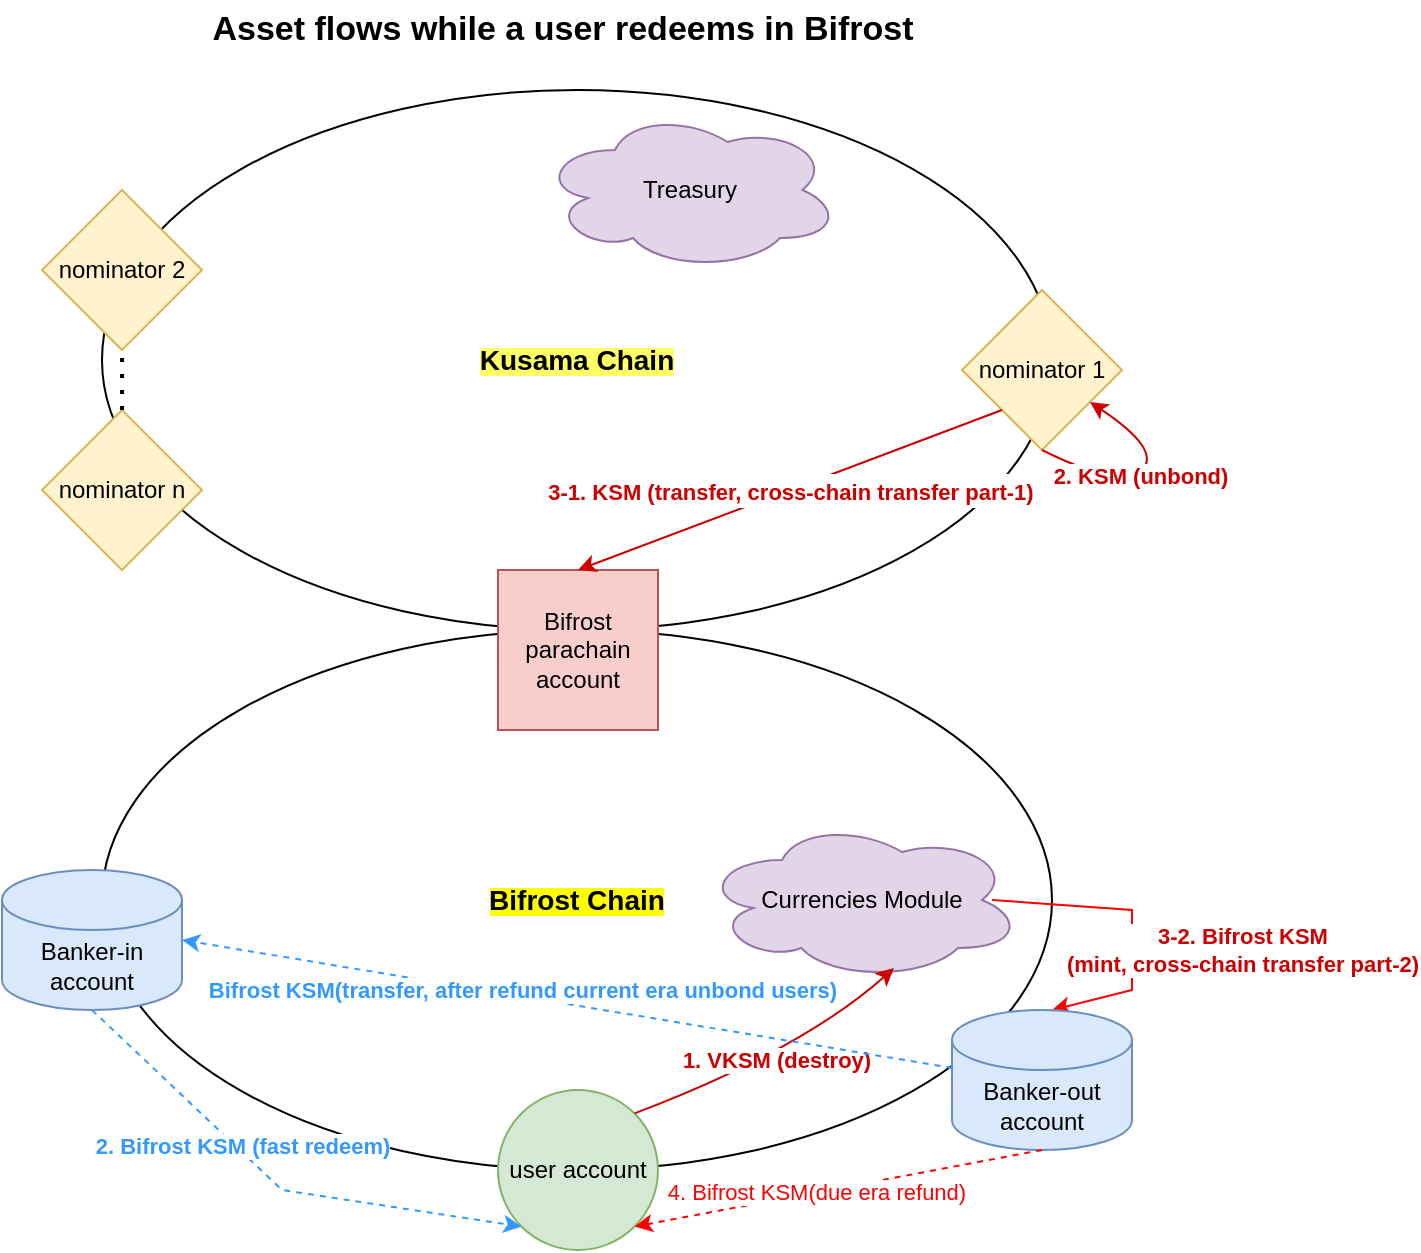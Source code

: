 <mxfile version="16.4.5" type="github">
  <diagram id="C5RBs43oDa-KdzZeNtuy" name="Page-1">
    <mxGraphModel dx="1426" dy="769" grid="1" gridSize="10" guides="1" tooltips="1" connect="1" arrows="1" fold="1" page="1" pageScale="1" pageWidth="827" pageHeight="1169" math="0" shadow="0">
      <root>
        <mxCell id="WIyWlLk6GJQsqaUBKTNV-0" />
        <mxCell id="WIyWlLk6GJQsqaUBKTNV-1" parent="WIyWlLk6GJQsqaUBKTNV-0" />
        <mxCell id="q8d5V3itDqxCBHE6NXQo-4" value="&lt;b style=&quot;background-color: rgb(255 , 255 , 102)&quot;&gt;&lt;font style=&quot;font-size: 14px&quot;&gt;Kusama Chain&lt;/font&gt;&lt;/b&gt;" style="ellipse;whiteSpace=wrap;html=1;" parent="WIyWlLk6GJQsqaUBKTNV-1" vertex="1">
          <mxGeometry x="120" y="180" width="475" height="270" as="geometry" />
        </mxCell>
        <mxCell id="q8d5V3itDqxCBHE6NXQo-5" value="&lt;span style=&quot;background-color: rgb(255 , 255 , 0)&quot;&gt;&lt;b&gt;&lt;font style=&quot;font-size: 14px&quot;&gt;Bifrost Chain&lt;/font&gt;&lt;/b&gt;&lt;/span&gt;" style="ellipse;whiteSpace=wrap;html=1;" parent="WIyWlLk6GJQsqaUBKTNV-1" vertex="1">
          <mxGeometry x="120" y="450" width="475" height="270" as="geometry" />
        </mxCell>
        <mxCell id="q8d5V3itDqxCBHE6NXQo-6" value="Bifrost parachain account" style="whiteSpace=wrap;html=1;aspect=fixed;fillColor=#f8cecc;strokeColor=#b85450;" parent="WIyWlLk6GJQsqaUBKTNV-1" vertex="1">
          <mxGeometry x="318" y="420" width="80" height="80" as="geometry" />
        </mxCell>
        <mxCell id="q8d5V3itDqxCBHE6NXQo-7" value="nominator 1" style="rhombus;whiteSpace=wrap;html=1;fillColor=#fff2cc;strokeColor=#d6b656;" parent="WIyWlLk6GJQsqaUBKTNV-1" vertex="1">
          <mxGeometry x="550" y="280" width="80" height="80" as="geometry" />
        </mxCell>
        <mxCell id="q8d5V3itDqxCBHE6NXQo-8" value="nominator 2" style="rhombus;whiteSpace=wrap;html=1;fillColor=#fff2cc;strokeColor=#d6b656;" parent="WIyWlLk6GJQsqaUBKTNV-1" vertex="1">
          <mxGeometry x="90" y="230" width="80" height="80" as="geometry" />
        </mxCell>
        <mxCell id="q8d5V3itDqxCBHE6NXQo-9" value="user account" style="ellipse;whiteSpace=wrap;html=1;aspect=fixed;fillColor=#d5e8d4;strokeColor=#82b366;" parent="WIyWlLk6GJQsqaUBKTNV-1" vertex="1">
          <mxGeometry x="318" y="680" width="80" height="80" as="geometry" />
        </mxCell>
        <mxCell id="q8d5V3itDqxCBHE6NXQo-10" value="Banker-in account" style="shape=cylinder3;whiteSpace=wrap;html=1;boundedLbl=1;backgroundOutline=1;size=15;fillColor=#dae8fc;strokeColor=#6c8ebf;" parent="WIyWlLk6GJQsqaUBKTNV-1" vertex="1">
          <mxGeometry x="70" y="570" width="90" height="70" as="geometry" />
        </mxCell>
        <mxCell id="q8d5V3itDqxCBHE6NXQo-11" value="Currencies Module" style="ellipse;shape=cloud;whiteSpace=wrap;html=1;fillColor=#e1d5e7;strokeColor=#9673a6;" parent="WIyWlLk6GJQsqaUBKTNV-1" vertex="1">
          <mxGeometry x="420" y="545" width="160" height="80" as="geometry" />
        </mxCell>
        <mxCell id="q8d5V3itDqxCBHE6NXQo-12" value="Treasury" style="ellipse;shape=cloud;whiteSpace=wrap;html=1;fillColor=#e1d5e7;strokeColor=#9673a6;" parent="WIyWlLk6GJQsqaUBKTNV-1" vertex="1">
          <mxGeometry x="339" y="190" width="150" height="80" as="geometry" />
        </mxCell>
        <mxCell id="q8d5V3itDqxCBHE6NXQo-24" value="&lt;b&gt;1. VKSM (destroy)&lt;/b&gt;" style="curved=1;endArrow=classic;html=1;rounded=0;fontSize=11;fontColor=#CC0000;strokeColor=#CC0000;entryX=0.6;entryY=0.925;entryDx=0;entryDy=0;entryPerimeter=0;exitX=1;exitY=0;exitDx=0;exitDy=0;" parent="WIyWlLk6GJQsqaUBKTNV-1" source="q8d5V3itDqxCBHE6NXQo-9" target="q8d5V3itDqxCBHE6NXQo-11" edge="1">
          <mxGeometry width="50" height="50" relative="1" as="geometry">
            <mxPoint x="190" y="770" as="sourcePoint" />
            <mxPoint x="240" y="720" as="targetPoint" />
            <Array as="points">
              <mxPoint x="470" y="660" />
            </Array>
          </mxGeometry>
        </mxCell>
        <mxCell id="q8d5V3itDqxCBHE6NXQo-32" value="&lt;font color=&quot;#cc0000&quot; size=&quot;1&quot;&gt;&lt;b style=&quot;font-size: 11px&quot;&gt;3-1. KSM (transfer, cross-chain transfer part-1)&lt;/b&gt;&lt;/font&gt;" style="endArrow=classic;html=1;rounded=0;fontSize=14;fontColor=#FFFF66;strokeColor=#CC0000;exitX=0;exitY=1;exitDx=0;exitDy=0;entryX=0.5;entryY=0;entryDx=0;entryDy=0;" parent="WIyWlLk6GJQsqaUBKTNV-1" source="q8d5V3itDqxCBHE6NXQo-7" target="q8d5V3itDqxCBHE6NXQo-6" edge="1">
          <mxGeometry width="50" height="50" relative="1" as="geometry">
            <mxPoint x="360" y="420" as="sourcePoint" />
            <mxPoint x="620" y="450" as="targetPoint" />
          </mxGeometry>
        </mxCell>
        <mxCell id="q8d5V3itDqxCBHE6NXQo-34" value="" style="curved=1;endArrow=classic;html=1;rounded=0;fontSize=11;fontColor=#CC0000;strokeColor=#CC0000;exitX=0.5;exitY=1;exitDx=0;exitDy=0;" parent="WIyWlLk6GJQsqaUBKTNV-1" source="q8d5V3itDqxCBHE6NXQo-7" target="q8d5V3itDqxCBHE6NXQo-7" edge="1">
          <mxGeometry width="50" height="50" relative="1" as="geometry">
            <mxPoint x="650" y="410" as="sourcePoint" />
            <mxPoint x="700" y="360" as="targetPoint" />
            <Array as="points">
              <mxPoint x="630" y="380" />
              <mxPoint x="650" y="360" />
            </Array>
          </mxGeometry>
        </mxCell>
        <mxCell id="q8d5V3itDqxCBHE6NXQo-35" value="&lt;b&gt;2. KSM (unbond)&lt;/b&gt;" style="edgeLabel;html=1;align=center;verticalAlign=middle;resizable=0;points=[];fontSize=11;fontColor=#CC0000;" parent="q8d5V3itDqxCBHE6NXQo-34" vertex="1" connectable="0">
          <mxGeometry x="-0.036" y="-1" relative="1" as="geometry">
            <mxPoint as="offset" />
          </mxGeometry>
        </mxCell>
        <mxCell id="q8d5V3itDqxCBHE6NXQo-39" value="nominator n" style="rhombus;whiteSpace=wrap;html=1;fillColor=#fff2cc;strokeColor=#d6b656;" parent="WIyWlLk6GJQsqaUBKTNV-1" vertex="1">
          <mxGeometry x="90" y="340" width="80" height="80" as="geometry" />
        </mxCell>
        <mxCell id="q8d5V3itDqxCBHE6NXQo-40" value="" style="endArrow=none;dashed=1;html=1;dashPattern=1 3;strokeWidth=2;rounded=0;fontSize=11;fontColor=#CC0000;entryX=0.5;entryY=1;entryDx=0;entryDy=0;" parent="WIyWlLk6GJQsqaUBKTNV-1" source="q8d5V3itDqxCBHE6NXQo-39" target="q8d5V3itDqxCBHE6NXQo-8" edge="1">
          <mxGeometry width="50" height="50" relative="1" as="geometry">
            <mxPoint x="100" y="330" as="sourcePoint" />
            <mxPoint x="150" y="280" as="targetPoint" />
          </mxGeometry>
        </mxCell>
        <mxCell id="q8d5V3itDqxCBHE6NXQo-41" value="Asset flows while a user redeems in Bifrost" style="text;html=1;align=center;verticalAlign=middle;resizable=0;points=[];autosize=1;strokeColor=none;fillColor=none;fontSize=17;fontColor=#000000;fontStyle=1" parent="WIyWlLk6GJQsqaUBKTNV-1" vertex="1">
          <mxGeometry x="165" y="135" width="370" height="30" as="geometry" />
        </mxCell>
        <mxCell id="uIAUuIYugJIO48tQ6j55-0" value="" style="endArrow=classic;html=1;rounded=0;entryX=0.5;entryY=0;entryDx=0;entryDy=0;entryPerimeter=0;fillColor=#a20025;strokeColor=#FF0000;exitX=0.875;exitY=0.5;exitDx=0;exitDy=0;exitPerimeter=0;" parent="WIyWlLk6GJQsqaUBKTNV-1" edge="1">
          <mxGeometry width="50" height="50" relative="1" as="geometry">
            <mxPoint x="565" y="585" as="sourcePoint" />
            <mxPoint x="595" y="640" as="targetPoint" />
            <Array as="points">
              <mxPoint x="635" y="590" />
              <mxPoint x="635" y="630" />
            </Array>
          </mxGeometry>
        </mxCell>
        <mxCell id="uIAUuIYugJIO48tQ6j55-1" value="&lt;b style=&quot;color: rgb(204 , 0 , 0)&quot;&gt;3-2. Bifrost KSM &lt;br&gt;(mint, cross-chain transfer part-2)&lt;/b&gt;" style="edgeLabel;html=1;align=center;verticalAlign=middle;resizable=0;points=[];" parent="uIAUuIYugJIO48tQ6j55-0" vertex="1" connectable="0">
          <mxGeometry x="0.08" y="-2" relative="1" as="geometry">
            <mxPoint x="57" y="8" as="offset" />
          </mxGeometry>
        </mxCell>
        <mxCell id="b9ymjmKl1Xsozi4GXaGQ-0" value="Banker-out account" style="shape=cylinder3;whiteSpace=wrap;html=1;boundedLbl=1;backgroundOutline=1;size=15;fillColor=#dae8fc;strokeColor=#6c8ebf;" parent="WIyWlLk6GJQsqaUBKTNV-1" vertex="1">
          <mxGeometry x="545" y="640" width="90" height="70" as="geometry" />
        </mxCell>
        <mxCell id="b9ymjmKl1Xsozi4GXaGQ-1" value="" style="endArrow=classic;html=1;rounded=0;exitX=0.5;exitY=1;exitDx=0;exitDy=0;exitPerimeter=0;entryX=0;entryY=1;entryDx=0;entryDy=0;strokeColor=#3399FF;dashed=1;" parent="WIyWlLk6GJQsqaUBKTNV-1" source="q8d5V3itDqxCBHE6NXQo-10" target="q8d5V3itDqxCBHE6NXQo-9" edge="1">
          <mxGeometry width="50" height="50" relative="1" as="geometry">
            <mxPoint x="70" y="730" as="sourcePoint" />
            <mxPoint x="120" y="680" as="targetPoint" />
            <Array as="points">
              <mxPoint x="210" y="730" />
            </Array>
          </mxGeometry>
        </mxCell>
        <mxCell id="b9ymjmKl1Xsozi4GXaGQ-2" value="&lt;font color=&quot;#3399ff&quot;&gt;2. Bifrost KSM (fast redeem)&lt;br&gt;&lt;/font&gt;" style="edgeLabel;html=1;align=center;verticalAlign=middle;resizable=0;points=[];fontStyle=1" parent="b9ymjmKl1Xsozi4GXaGQ-1" vertex="1" connectable="0">
          <mxGeometry x="-0.197" y="2" relative="1" as="geometry">
            <mxPoint as="offset" />
          </mxGeometry>
        </mxCell>
        <mxCell id="b9ymjmKl1Xsozi4GXaGQ-3" value="" style="endArrow=classic;html=1;rounded=0;dashed=1;fontColor=#3399FF;strokeColor=#FF0000;exitX=0.5;exitY=1;exitDx=0;exitDy=0;exitPerimeter=0;entryX=1;entryY=1;entryDx=0;entryDy=0;" parent="WIyWlLk6GJQsqaUBKTNV-1" source="b9ymjmKl1Xsozi4GXaGQ-0" target="q8d5V3itDqxCBHE6NXQo-9" edge="1">
          <mxGeometry width="50" height="50" relative="1" as="geometry">
            <mxPoint x="500" y="790" as="sourcePoint" />
            <mxPoint x="550" y="740" as="targetPoint" />
          </mxGeometry>
        </mxCell>
        <mxCell id="b9ymjmKl1Xsozi4GXaGQ-4" value="&lt;font color=&quot;#ff0000&quot;&gt;4. Bifrost KSM(due era refund)&lt;/font&gt;" style="edgeLabel;html=1;align=center;verticalAlign=middle;resizable=0;points=[];fontColor=#3399FF;" parent="b9ymjmKl1Xsozi4GXaGQ-3" vertex="1" connectable="0">
          <mxGeometry x="0.109" relative="1" as="geometry">
            <mxPoint as="offset" />
          </mxGeometry>
        </mxCell>
        <mxCell id="b9ymjmKl1Xsozi4GXaGQ-5" value="" style="endArrow=classic;html=1;rounded=0;dashed=1;fontColor=#FF0000;strokeColor=#3399FF;entryX=1;entryY=0.5;entryDx=0;entryDy=0;entryPerimeter=0;exitX=0.895;exitY=0.811;exitDx=0;exitDy=0;exitPerimeter=0;" parent="WIyWlLk6GJQsqaUBKTNV-1" source="q8d5V3itDqxCBHE6NXQo-5" target="q8d5V3itDqxCBHE6NXQo-10" edge="1">
          <mxGeometry width="50" height="50" relative="1" as="geometry">
            <mxPoint x="60" y="520" as="sourcePoint" />
            <mxPoint x="110" y="470" as="targetPoint" />
          </mxGeometry>
        </mxCell>
        <mxCell id="b9ymjmKl1Xsozi4GXaGQ-6" value="&lt;font color=&quot;#3399ff&quot;&gt;Bifrost KSM(transfer, after refund current era unbond users)&lt;/font&gt;" style="edgeLabel;html=1;align=center;verticalAlign=middle;resizable=0;points=[];fontColor=#FF0000;fontStyle=1" parent="b9ymjmKl1Xsozi4GXaGQ-5" vertex="1" connectable="0">
          <mxGeometry x="0.259" y="-2" relative="1" as="geometry">
            <mxPoint x="27" y="3" as="offset" />
          </mxGeometry>
        </mxCell>
      </root>
    </mxGraphModel>
  </diagram>
</mxfile>
